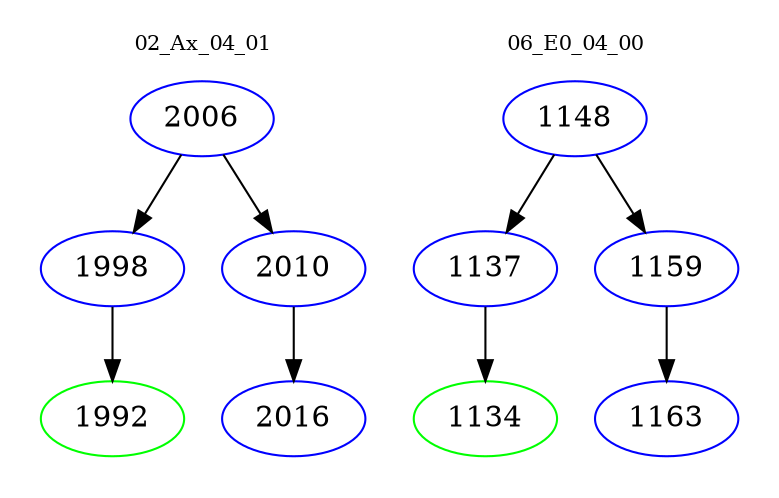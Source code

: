 digraph{
subgraph cluster_0 {
color = white
label = "02_Ax_04_01";
fontsize=10;
T0_2006 [label="2006", color="blue"]
T0_2006 -> T0_1998 [color="black"]
T0_1998 [label="1998", color="blue"]
T0_1998 -> T0_1992 [color="black"]
T0_1992 [label="1992", color="green"]
T0_2006 -> T0_2010 [color="black"]
T0_2010 [label="2010", color="blue"]
T0_2010 -> T0_2016 [color="black"]
T0_2016 [label="2016", color="blue"]
}
subgraph cluster_1 {
color = white
label = "06_E0_04_00";
fontsize=10;
T1_1148 [label="1148", color="blue"]
T1_1148 -> T1_1137 [color="black"]
T1_1137 [label="1137", color="blue"]
T1_1137 -> T1_1134 [color="black"]
T1_1134 [label="1134", color="green"]
T1_1148 -> T1_1159 [color="black"]
T1_1159 [label="1159", color="blue"]
T1_1159 -> T1_1163 [color="black"]
T1_1163 [label="1163", color="blue"]
}
}
